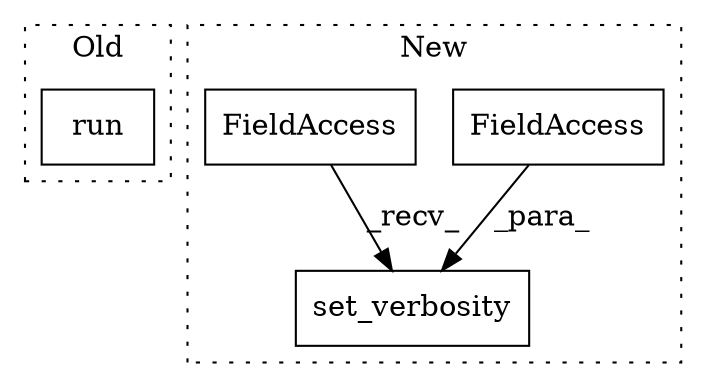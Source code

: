 digraph G {
subgraph cluster0 {
1 [label="run" a="32" s="649,660" l="4,1" shape="box"];
label = "Old";
style="dotted";
}
subgraph cluster1 {
2 [label="set_verbosity" a="32" s="267,305" l="14,1" shape="box"];
3 [label="FieldAccess" a="22" s="281" l="24" shape="box"];
4 [label="FieldAccess" a="22" s="248" l="10" shape="box"];
label = "New";
style="dotted";
}
3 -> 2 [label="_para_"];
4 -> 2 [label="_recv_"];
}
